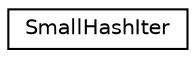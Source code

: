 digraph G
{
  edge [fontname="Helvetica",fontsize="10",labelfontname="Helvetica",labelfontsize="10"];
  node [fontname="Helvetica",fontsize="10",shape=record];
  rankdir=LR;
  Node1 [label="SmallHashIter",height=0.2,width=0.4,color="black", fillcolor="white", style="filled",URL="$d3/dd3/structSmallHashIter.html"];
}
